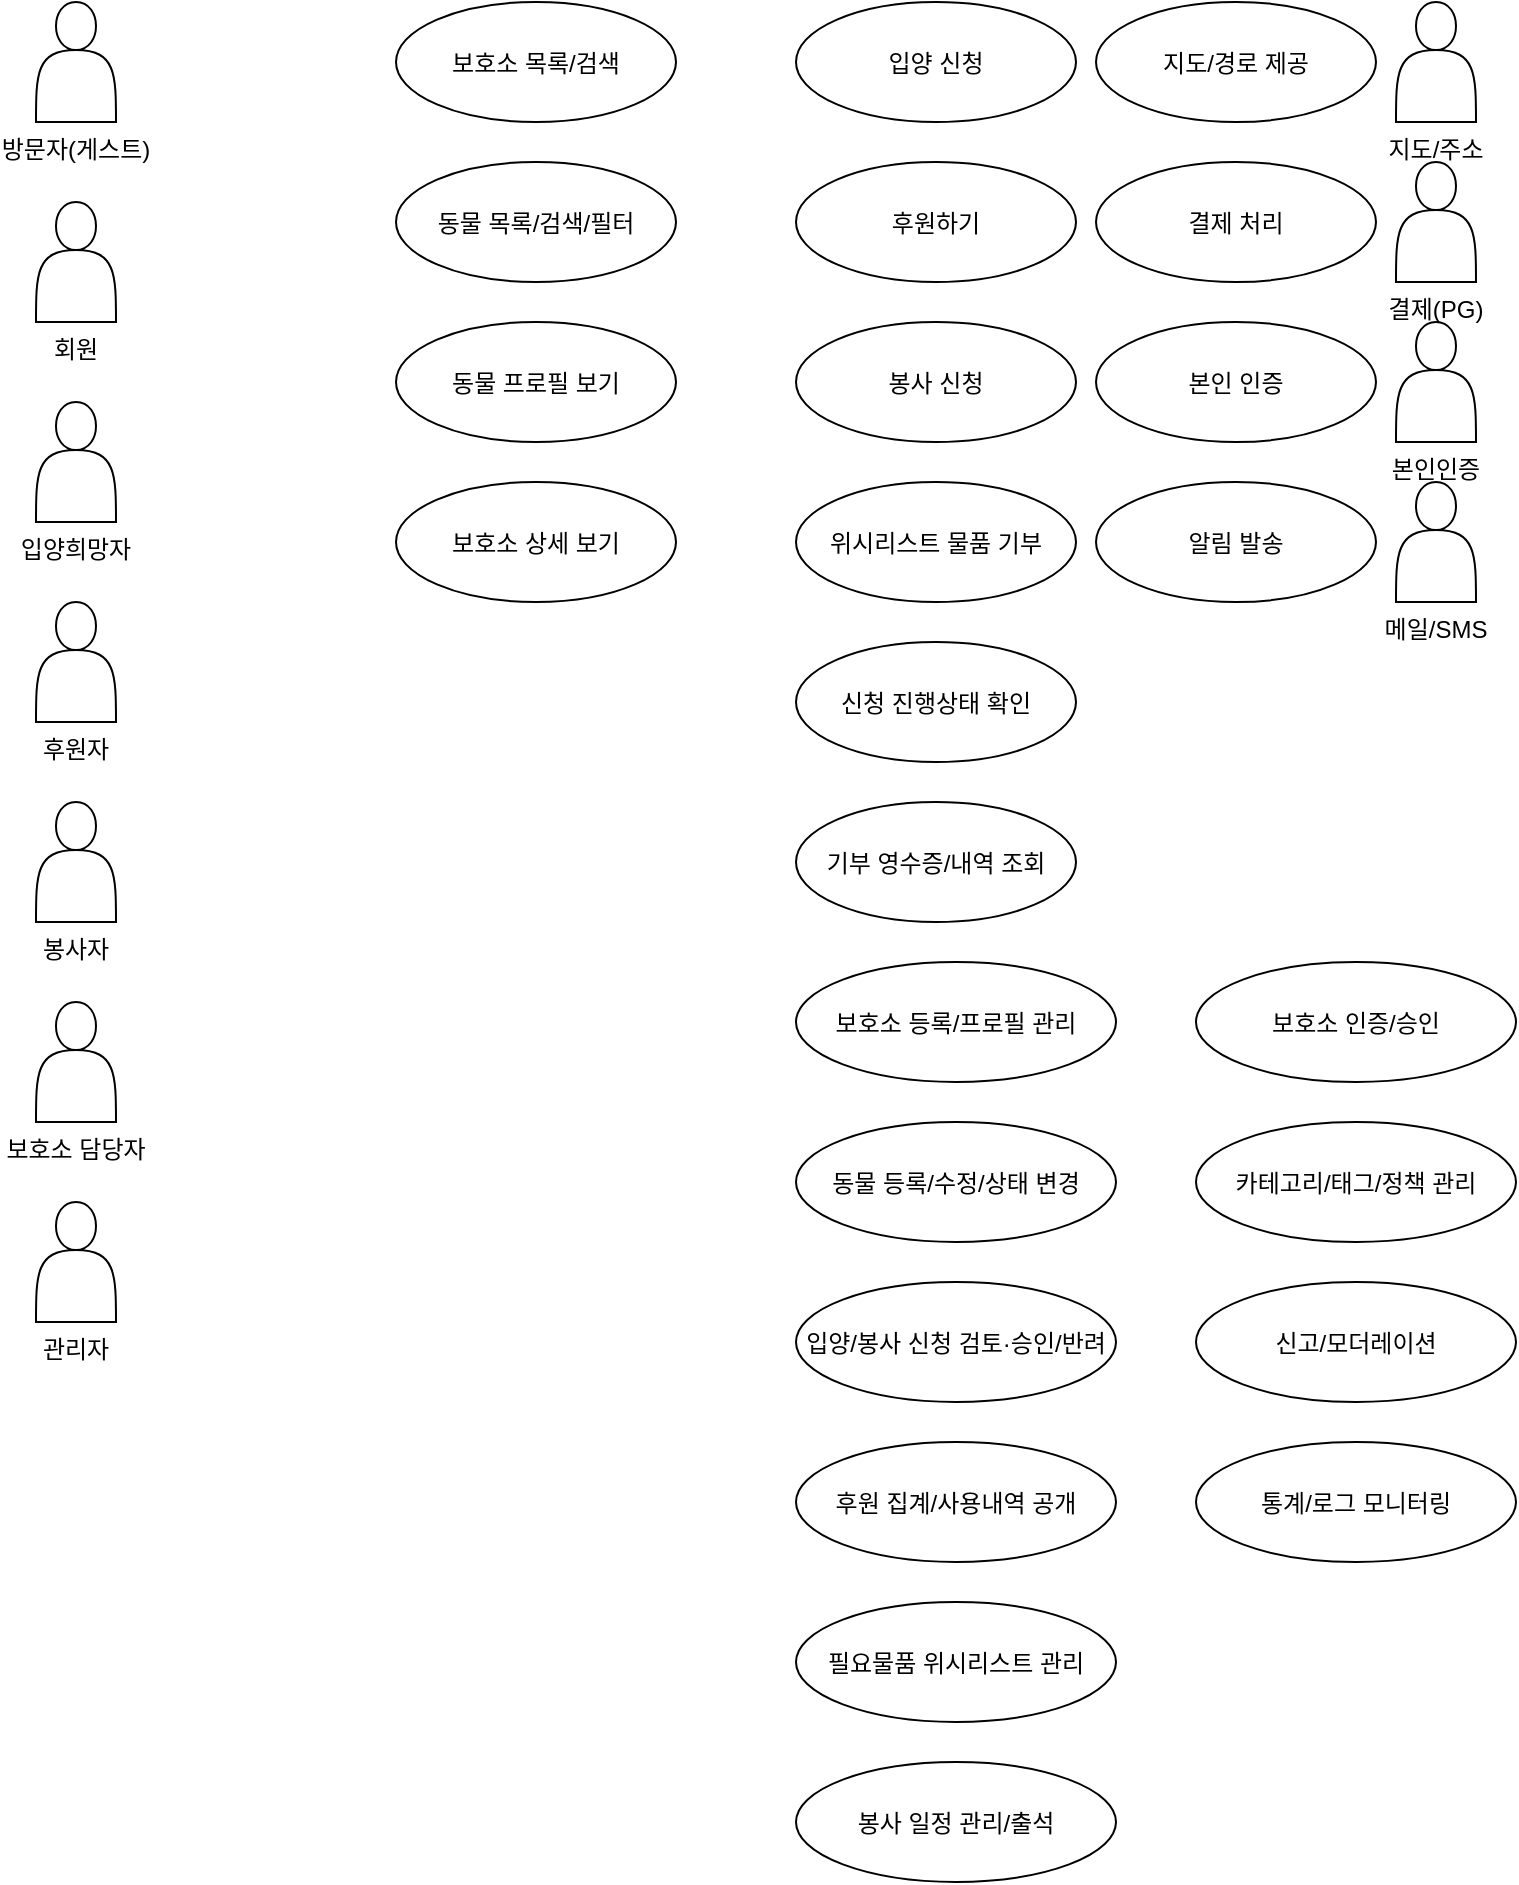 <mxfile version="28.1.0">
  <diagram name="펫 보호소 포털 UC 완전 최적화" id="0">
    <mxGraphModel dx="258711" dy="129368" grid="1" gridSize="10" guides="1" tooltips="1" connect="1" arrows="1" fold="1" page="1" pageScale="1" pageWidth="827" pageHeight="1169" math="0" shadow="0">
      <root>
        <mxCell id="0" />
        <mxCell id="1" parent="0" />
        <mxCell id="Guest" value="방문자(게스트)" style="shape=actor;verticalLabelPosition=bottom;verticalAlign=top;" parent="1" vertex="1">
          <mxGeometry x="-7290" y="-6600" width="40" height="60" as="geometry" />
        </mxCell>
        <mxCell id="User" value="회원" style="shape=actor;verticalLabelPosition=bottom;verticalAlign=top;" parent="1" vertex="1">
          <mxGeometry x="-7290" y="-6500" width="40" height="60" as="geometry" />
        </mxCell>
        <mxCell id="Adopter" value="입양희망자" style="shape=actor;verticalLabelPosition=bottom;verticalAlign=top;" parent="1" vertex="1">
          <mxGeometry x="-7290" y="-6400" width="40" height="60" as="geometry" />
        </mxCell>
        <mxCell id="Donor" value="후원자" style="shape=actor;verticalLabelPosition=bottom;verticalAlign=top;" parent="1" vertex="1">
          <mxGeometry x="-7290" y="-6300" width="40" height="60" as="geometry" />
        </mxCell>
        <mxCell id="Volunteer" value="봉사자" style="shape=actor;verticalLabelPosition=bottom;verticalAlign=top;" parent="1" vertex="1">
          <mxGeometry x="-7290" y="-6200" width="40" height="60" as="geometry" />
        </mxCell>
        <mxCell id="Shelter" value="보호소 담당자" style="shape=actor;verticalLabelPosition=bottom;verticalAlign=top;" parent="1" vertex="1">
          <mxGeometry x="-7290" y="-6100" width="40" height="60" as="geometry" />
        </mxCell>
        <mxCell id="Admin" value="관리자" style="shape=actor;verticalLabelPosition=bottom;verticalAlign=top;" parent="1" vertex="1">
          <mxGeometry x="-7290" y="-6000" width="40" height="60" as="geometry" />
        </mxCell>
        <mxCell id="Map" value="지도/주소" style="shape=actor;verticalLabelPosition=bottom;verticalAlign=top;" parent="1" vertex="1">
          <mxGeometry x="-6610" y="-6600" width="40" height="60" as="geometry" />
        </mxCell>
        <mxCell id="PG" value="결제(PG)" style="shape=actor;verticalLabelPosition=bottom;verticalAlign=top;" parent="1" vertex="1">
          <mxGeometry x="-6610" y="-6520" width="40" height="60" as="geometry" />
        </mxCell>
        <mxCell id="KYC" value="본인인증" style="shape=actor;verticalLabelPosition=bottom;verticalAlign=top;" parent="1" vertex="1">
          <mxGeometry x="-6610" y="-6440" width="40" height="60" as="geometry" />
        </mxCell>
        <mxCell id="Notify" value="메일/SMS" style="shape=actor;verticalLabelPosition=bottom;verticalAlign=top;" parent="1" vertex="1">
          <mxGeometry x="-6610" y="-6360" width="40" height="60" as="geometry" />
        </mxCell>
        <mxCell id="UC_SearchShelter" value="보호소 목록/검색" style="shape=ellipse;" parent="1" vertex="1">
          <mxGeometry x="-7110" y="-6600" width="140" height="60" as="geometry" />
        </mxCell>
        <mxCell id="UC_BrowseAnimals" value="동물 목록/검색/필터" style="shape=ellipse;" parent="1" vertex="1">
          <mxGeometry x="-7110" y="-6520" width="140" height="60" as="geometry" />
        </mxCell>
        <mxCell id="UC_ViewAnimal" value="동물 프로필 보기" style="shape=ellipse;" parent="1" vertex="1">
          <mxGeometry x="-7110" y="-6440" width="140" height="60" as="geometry" />
        </mxCell>
        <mxCell id="UC_ViewShelter" value="보호소 상세 보기" style="shape=ellipse;" parent="1" vertex="1">
          <mxGeometry x="-7110" y="-6360" width="140" height="60" as="geometry" />
        </mxCell>
        <mxCell id="UC_Adopt" value="입양 신청" style="shape=ellipse;" parent="1" vertex="1">
          <mxGeometry x="-6910" y="-6600" width="140" height="60" as="geometry" />
        </mxCell>
        <mxCell id="UC_Donate" value="후원하기" style="shape=ellipse;" parent="1" vertex="1">
          <mxGeometry x="-6910" y="-6520" width="140" height="60" as="geometry" />
        </mxCell>
        <mxCell id="UC_Volunteer" value="봉사 신청" style="shape=ellipse;" parent="1" vertex="1">
          <mxGeometry x="-6910" y="-6440" width="140" height="60" as="geometry" />
        </mxCell>
        <mxCell id="UC_Wishlist" value="위시리스트 물품 기부" style="shape=ellipse;" parent="1" vertex="1">
          <mxGeometry x="-6910" y="-6360" width="140" height="60" as="geometry" />
        </mxCell>
        <mxCell id="UC_TrackStatus" value="신청 진행상태 확인" style="shape=ellipse;" parent="1" vertex="1">
          <mxGeometry x="-6910" y="-6280" width="140" height="60" as="geometry" />
        </mxCell>
        <mxCell id="UC_Receipt" value="기부 영수증/내역 조회" style="shape=ellipse;" parent="1" vertex="1">
          <mxGeometry x="-6910" y="-6200" width="140" height="60" as="geometry" />
        </mxCell>
        <mxCell id="UC_ShelterProfile" value="보호소 등록/프로필 관리" style="shape=ellipse;" parent="1" vertex="1">
          <mxGeometry x="-6910" y="-6120" width="160" height="60" as="geometry" />
        </mxCell>
        <mxCell id="UC_AnimalCRUD" value="동물 등록/수정/상태 변경" style="shape=ellipse;" parent="1" vertex="1">
          <mxGeometry x="-6910" y="-6040" width="160" height="60" as="geometry" />
        </mxCell>
        <mxCell id="UC_ReviewApps" value="입양/봉사 신청 검토·승인/반려" style="shape=ellipse;" parent="1" vertex="1">
          <mxGeometry x="-6910" y="-5960" width="160" height="60" as="geometry" />
        </mxCell>
        <mxCell id="UC_Transparency" value="후원 집계/사용내역 공개" style="shape=ellipse;" parent="1" vertex="1">
          <mxGeometry x="-6910" y="-5880" width="160" height="60" as="geometry" />
        </mxCell>
        <mxCell id="UC_WishlistManage" value="필요물품 위시리스트 관리" style="shape=ellipse;" parent="1" vertex="1">
          <mxGeometry x="-6910" y="-5800" width="160" height="60" as="geometry" />
        </mxCell>
        <mxCell id="UC_VolScheduler" value="봉사 일정 관리/출석" style="shape=ellipse;" parent="1" vertex="1">
          <mxGeometry x="-6910" y="-5720" width="160" height="60" as="geometry" />
        </mxCell>
        <mxCell id="UC_VerifyShelter" value="보호소 인증/승인" style="shape=ellipse;" parent="1" vertex="1">
          <mxGeometry x="-6710" y="-6120" width="160" height="60" as="geometry" />
        </mxCell>
        <mxCell id="UC_Taxonomy" value="카테고리/태그/정책 관리" style="shape=ellipse;" parent="1" vertex="1">
          <mxGeometry x="-6710" y="-6040" width="160" height="60" as="geometry" />
        </mxCell>
        <mxCell id="UC_Moderation" value="신고/모더레이션" style="shape=ellipse;" parent="1" vertex="1">
          <mxGeometry x="-6710" y="-5960" width="160" height="60" as="geometry" />
        </mxCell>
        <mxCell id="UC_Analytics" value="통계/로그 모니터링" style="shape=ellipse;" parent="1" vertex="1">
          <mxGeometry x="-6710" y="-5880" width="160" height="60" as="geometry" />
        </mxCell>
        <mxCell id="UC_Payment" value="결제 처리" style="shape=ellipse;" parent="1" vertex="1">
          <mxGeometry x="-6760" y="-6520" width="140" height="60" as="geometry" />
        </mxCell>
        <mxCell id="UC_KYC" value="본인 인증" style="shape=ellipse;" parent="1" vertex="1">
          <mxGeometry x="-6760" y="-6440" width="140" height="60" as="geometry" />
        </mxCell>
        <mxCell id="UC_Notify" value="알림 발송" style="shape=ellipse;" parent="1" vertex="1">
          <mxGeometry x="-6760" y="-6360" width="140" height="60" as="geometry" />
        </mxCell>
        <mxCell id="UC_Map" value="지도/경로 제공" style="shape=ellipse;" parent="1" vertex="1">
          <mxGeometry x="-6760" y="-6600" width="140" height="60" as="geometry" />
        </mxCell>
        <mxCell id="e1" style="edgeStyle=orthogonalEdgeStyle;rounded=0;endArrow=classic;" parent="1" source="Guest" target="UC_SearchShelter" edge="1" />
        <mxCell id="e2" style="edgeStyle=orthogonalEdgeStyle;rounded=0;endArrow=classic;" parent="1" source="Guest" target="UC_BrowseAnimals" edge="1" />
        <mxCell id="e3" style="edgeStyle=orthogonalEdgeStyle;rounded=0;endArrow=classic;" parent="1" source="Guest" target="UC_ViewAnimal" edge="1" />
        <mxCell id="e4" style="edgeStyle=orthogonalEdgeStyle;rounded=0;endArrow=classic;" parent="1" source="Guest" target="UC_ViewShelter" edge="1" />
        <mxCell id="e5" style="edgeStyle=orthogonalEdgeStyle;rounded=0;endArrow=classic;" parent="1" source="User" target="UC_Adopt" edge="1" />
        <mxCell id="e6" style="edgeStyle=orthogonalEdgeStyle;rounded=0;endArrow=classic;" parent="1" source="User" target="UC_Donate" edge="1" />
        <mxCell id="e7" style="edgeStyle=orthogonalEdgeStyle;rounded=0;endArrow=classic;" parent="1" source="User" target="UC_Volunteer" edge="1" />
        <mxCell id="e8" style="edgeStyle=orthogonalEdgeStyle;rounded=0;endArrow=classic;" parent="1" source="User" target="UC_Wishlist" edge="1" />
        <mxCell id="e9" style="edgeStyle=orthogonalEdgeStyle;rounded=0;endArrow=classic;" parent="1" source="User" target="UC_TrackStatus" edge="1" />
        <mxCell id="e10" style="edgeStyle=orthogonalEdgeStyle;rounded=0;endArrow=classic;" parent="1" source="User" target="UC_Receipt" edge="1" />
        <mxCell id="e11" style="edgeStyle=orthogonalEdgeStyle;rounded=0;endArrow=classic;" parent="1" source="Adopter" target="UC_Adopt" edge="1" />
        <mxCell id="e12" style="edgeStyle=orthogonalEdgeStyle;rounded=0;endArrow=classic;" parent="1" source="Donor" target="UC_Donate" edge="1" />
        <mxCell id="e13" style="edgeStyle=orthogonalEdgeStyle;rounded=0;endArrow=classic;" parent="1" source="Volunteer" target="UC_Volunteer" edge="1" />
        <mxCell id="e14" style="edgeStyle=orthogonalEdgeStyle;rounded=0;endArrow=classic;" parent="1" source="Shelter" target="UC_ShelterProfile" edge="1" />
        <mxCell id="e15" style="edgeStyle=orthogonalEdgeStyle;rounded=0;endArrow=classic;" parent="1" source="Shelter" target="UC_AnimalCRUD" edge="1" />
        <mxCell id="e16" style="edgeStyle=orthogonalEdgeStyle;rounded=0;endArrow=classic;" parent="1" source="Shelter" target="UC_ReviewApps" edge="1" />
        <mxCell id="e17" style="edgeStyle=orthogonalEdgeStyle;rounded=0;endArrow=classic;" parent="1" source="Shelter" target="UC_Transparency" edge="1" />
        <mxCell id="e18" style="edgeStyle=orthogonalEdgeStyle;rounded=0;endArrow=classic;" parent="1" source="Shelter" target="UC_WishlistManage" edge="1" />
        <mxCell id="e19" style="edgeStyle=orthogonalEdgeStyle;rounded=0;endArrow=classic;" parent="1" source="Shelter" target="UC_VolScheduler" edge="1" />
        <mxCell id="e20" style="edgeStyle=orthogonalEdgeStyle;rounded=0;endArrow=classic;" parent="1" source="Admin" target="UC_VerifyShelter" edge="1" />
        <mxCell id="e21" style="edgeStyle=orthogonalEdgeStyle;rounded=0;endArrow=classic;" parent="1" source="Admin" target="UC_Taxonomy" edge="1" />
        <mxCell id="e22" style="edgeStyle=orthogonalEdgeStyle;rounded=0;endArrow=classic;" parent="1" source="Admin" target="UC_Moderation" edge="1" />
        <mxCell id="e23" style="edgeStyle=orthogonalEdgeStyle;rounded=0;endArrow=classic;" parent="1" source="Admin" target="UC_Analytics" edge="1" />
        <mxCell id="e24" style="edgeStyle=orthogonalEdgeStyle;rounded=0;endArrow=classic;dashed=1;" parent="1" source="UC_Donate" target="UC_Payment" edge="1" />
        <mxCell id="e25" style="edgeStyle=orthogonalEdgeStyle;rounded=0;endArrow=classic;dashed=1;" parent="1" source="UC_Adopt" target="UC_KYC" edge="1" />
        <mxCell id="e26" style="edgeStyle=orthogonalEdgeStyle;rounded=0;endArrow=classic;dashed=1;" parent="1" source="UC_Volunteer" target="UC_KYC" edge="1" />
        <mxCell id="e27" style="edgeStyle=orthogonalEdgeStyle;rounded=0;endArrow=classic;dashed=1;" parent="1" source="UC_Adopt" target="UC_Notify" edge="1" />
        <mxCell id="e28" style="edgeStyle=orthogonalEdgeStyle;rounded=0;endArrow=classic;dashed=1;" parent="1" source="UC_ReviewApps" target="UC_Notify" edge="1" />
        <mxCell id="e29" style="edgeStyle=orthogonalEdgeStyle;rounded=0;endArrow=classic;" parent="1" source="UC_Payment" target="PG" edge="1" />
        <mxCell id="e30" style="edgeStyle=orthogonalEdgeStyle;rounded=0;endArrow=classic;" parent="1" source="UC_KYC" target="KYC" edge="1" />
        <mxCell id="e31" style="edgeStyle=orthogonalEdgeStyle;rounded=0;endArrow=classic;" parent="1" source="UC_Notify" target="Notify" edge="1" />
        <mxCell id="e32" style="edgeStyle=orthogonalEdgeStyle;rounded=0;endArrow=classic;" parent="1" source="UC_ViewShelter" target="UC_Map" edge="1" />
        <mxCell id="e33" style="edgeStyle=orthogonalEdgeStyle;rounded=0;endArrow=classic;" parent="1" source="UC_ViewShelter" target="Map" edge="1" />
      </root>
    </mxGraphModel>
  </diagram>
</mxfile>
